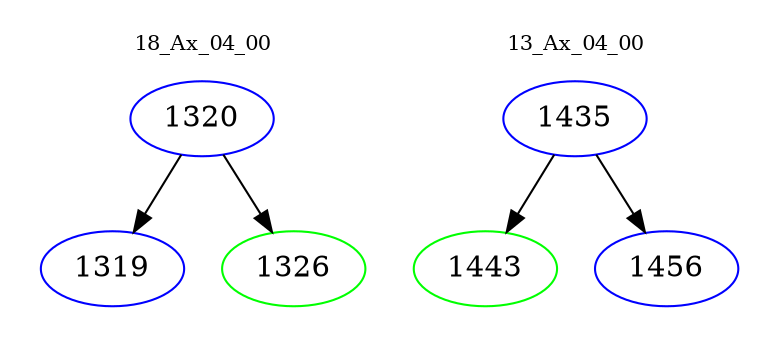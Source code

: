 digraph{
subgraph cluster_0 {
color = white
label = "18_Ax_04_00";
fontsize=10;
T0_1320 [label="1320", color="blue"]
T0_1320 -> T0_1319 [color="black"]
T0_1319 [label="1319", color="blue"]
T0_1320 -> T0_1326 [color="black"]
T0_1326 [label="1326", color="green"]
}
subgraph cluster_1 {
color = white
label = "13_Ax_04_00";
fontsize=10;
T1_1435 [label="1435", color="blue"]
T1_1435 -> T1_1443 [color="black"]
T1_1443 [label="1443", color="green"]
T1_1435 -> T1_1456 [color="black"]
T1_1456 [label="1456", color="blue"]
}
}
